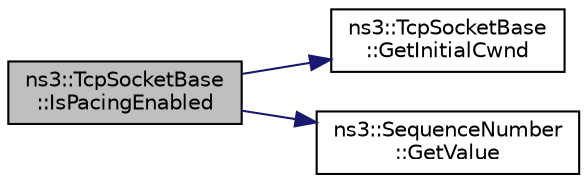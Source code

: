 digraph "ns3::TcpSocketBase::IsPacingEnabled"
{
 // LATEX_PDF_SIZE
  edge [fontname="Helvetica",fontsize="10",labelfontname="Helvetica",labelfontsize="10"];
  node [fontname="Helvetica",fontsize="10",shape=record];
  rankdir="LR";
  Node1 [label="ns3::TcpSocketBase\l::IsPacingEnabled",height=0.2,width=0.4,color="black", fillcolor="grey75", style="filled", fontcolor="black",tooltip="Return true if packets in the current window should be paced."];
  Node1 -> Node2 [color="midnightblue",fontsize="10",style="solid",fontname="Helvetica"];
  Node2 [label="ns3::TcpSocketBase\l::GetInitialCwnd",height=0.2,width=0.4,color="black", fillcolor="white", style="filled",URL="$classns3_1_1_tcp_socket_base.html#afe191257a6752cbaaab4135b6620df2d",tooltip="Get the initial Congestion Window."];
  Node1 -> Node3 [color="midnightblue",fontsize="10",style="solid",fontname="Helvetica"];
  Node3 [label="ns3::SequenceNumber\l::GetValue",height=0.2,width=0.4,color="black", fillcolor="white", style="filled",URL="$classns3_1_1_sequence_number.html#ac16a0b2c43ad7e157edb610e858b309f",tooltip="Extracts the numeric value of the sequence number."];
}
